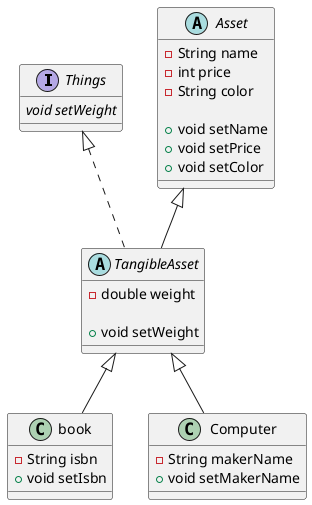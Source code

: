 @startuml
'https://plantuml.com/class-diagram

interface Things {
{abstract} void setWeight
}

abstract Asset{
-String name
-int price
-String color

+void setName
+void setPrice
+void setColor
}

abstract TangibleAsset extends Asset implements Things{
- double weight

+ void setWeight
}


class book extends TangibleAsset{
- String isbn
+void setIsbn
}

class Computer extends TangibleAsset {
- String makerName
+void setMakerName
}




@enduml
